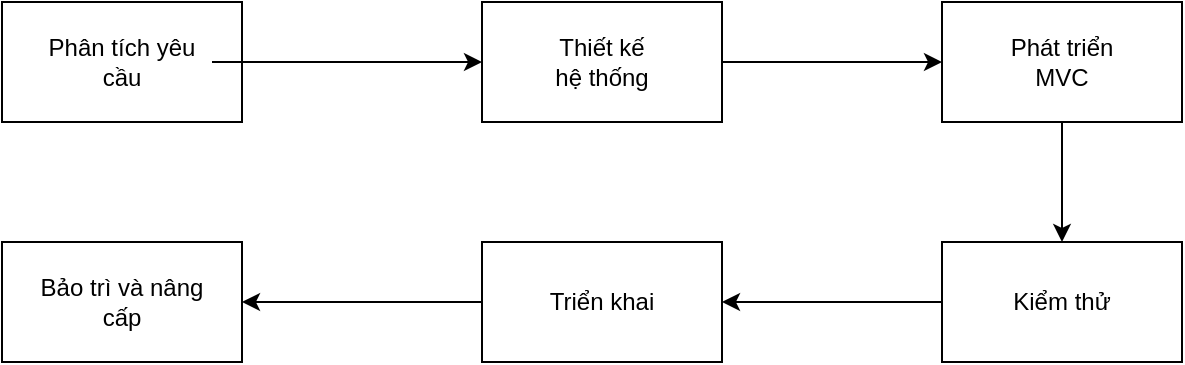 <mxfile version="27.0.6">
  <diagram name="Trang-1" id="HOVddwRZd860eQuQ6rHp">
    <mxGraphModel dx="1042" dy="527" grid="1" gridSize="10" guides="1" tooltips="1" connect="1" arrows="1" fold="1" page="1" pageScale="1" pageWidth="827" pageHeight="1169" math="0" shadow="0">
      <root>
        <mxCell id="0" />
        <mxCell id="1" parent="0" />
        <mxCell id="-dFCY_qEN_BsIYsLtPye-1" value="" style="rounded=0;whiteSpace=wrap;html=1;" parent="1" vertex="1">
          <mxGeometry x="120" y="80" width="120" height="60" as="geometry" />
        </mxCell>
        <mxCell id="-dFCY_qEN_BsIYsLtPye-15" style="edgeStyle=orthogonalEdgeStyle;rounded=0;orthogonalLoop=1;jettySize=auto;html=1;entryX=0.5;entryY=0;entryDx=0;entryDy=0;" parent="1" source="-dFCY_qEN_BsIYsLtPye-2" target="-dFCY_qEN_BsIYsLtPye-6" edge="1">
          <mxGeometry relative="1" as="geometry" />
        </mxCell>
        <mxCell id="-dFCY_qEN_BsIYsLtPye-2" value="" style="rounded=0;whiteSpace=wrap;html=1;" parent="1" vertex="1">
          <mxGeometry x="590" y="80" width="120" height="60" as="geometry" />
        </mxCell>
        <mxCell id="-dFCY_qEN_BsIYsLtPye-14" style="edgeStyle=orthogonalEdgeStyle;rounded=0;orthogonalLoop=1;jettySize=auto;html=1;entryX=0;entryY=0.5;entryDx=0;entryDy=0;" parent="1" source="-dFCY_qEN_BsIYsLtPye-3" target="-dFCY_qEN_BsIYsLtPye-2" edge="1">
          <mxGeometry relative="1" as="geometry" />
        </mxCell>
        <mxCell id="-dFCY_qEN_BsIYsLtPye-3" value="" style="rounded=0;whiteSpace=wrap;html=1;" parent="1" vertex="1">
          <mxGeometry x="360" y="80" width="120" height="60" as="geometry" />
        </mxCell>
        <mxCell id="-dFCY_qEN_BsIYsLtPye-4" value="" style="rounded=0;whiteSpace=wrap;html=1;" parent="1" vertex="1">
          <mxGeometry x="120" y="200" width="120" height="60" as="geometry" />
        </mxCell>
        <mxCell id="-dFCY_qEN_BsIYsLtPye-17" style="edgeStyle=orthogonalEdgeStyle;rounded=0;orthogonalLoop=1;jettySize=auto;html=1;entryX=1;entryY=0.5;entryDx=0;entryDy=0;" parent="1" source="-dFCY_qEN_BsIYsLtPye-5" target="-dFCY_qEN_BsIYsLtPye-4" edge="1">
          <mxGeometry relative="1" as="geometry" />
        </mxCell>
        <mxCell id="-dFCY_qEN_BsIYsLtPye-5" value="" style="rounded=0;whiteSpace=wrap;html=1;" parent="1" vertex="1">
          <mxGeometry x="360" y="200" width="120" height="60" as="geometry" />
        </mxCell>
        <mxCell id="-dFCY_qEN_BsIYsLtPye-16" style="edgeStyle=orthogonalEdgeStyle;rounded=0;orthogonalLoop=1;jettySize=auto;html=1;entryX=1;entryY=0.5;entryDx=0;entryDy=0;" parent="1" source="-dFCY_qEN_BsIYsLtPye-6" target="-dFCY_qEN_BsIYsLtPye-5" edge="1">
          <mxGeometry relative="1" as="geometry" />
        </mxCell>
        <mxCell id="-dFCY_qEN_BsIYsLtPye-6" value="" style="rounded=0;whiteSpace=wrap;html=1;" parent="1" vertex="1">
          <mxGeometry x="590" y="200" width="120" height="60" as="geometry" />
        </mxCell>
        <mxCell id="-dFCY_qEN_BsIYsLtPye-13" style="edgeStyle=orthogonalEdgeStyle;rounded=0;orthogonalLoop=1;jettySize=auto;html=1;entryX=0;entryY=0.5;entryDx=0;entryDy=0;" parent="1" source="-dFCY_qEN_BsIYsLtPye-7" target="-dFCY_qEN_BsIYsLtPye-3" edge="1">
          <mxGeometry relative="1" as="geometry" />
        </mxCell>
        <mxCell id="-dFCY_qEN_BsIYsLtPye-7" value="Phân tích yêu cầu" style="text;html=1;align=center;verticalAlign=middle;whiteSpace=wrap;rounded=0;" parent="1" vertex="1">
          <mxGeometry x="135" y="95" width="90" height="30" as="geometry" />
        </mxCell>
        <mxCell id="-dFCY_qEN_BsIYsLtPye-8" value="Thiết kế hệ thống" style="text;html=1;align=center;verticalAlign=middle;whiteSpace=wrap;rounded=0;" parent="1" vertex="1">
          <mxGeometry x="390" y="95" width="60" height="30" as="geometry" />
        </mxCell>
        <mxCell id="-dFCY_qEN_BsIYsLtPye-9" value="Phát triển MVC" style="text;html=1;align=center;verticalAlign=middle;whiteSpace=wrap;rounded=0;" parent="1" vertex="1">
          <mxGeometry x="620" y="95" width="60" height="30" as="geometry" />
        </mxCell>
        <mxCell id="-dFCY_qEN_BsIYsLtPye-10" value="Kiểm thử" style="text;html=1;align=center;verticalAlign=middle;whiteSpace=wrap;rounded=0;" parent="1" vertex="1">
          <mxGeometry x="620" y="215" width="60" height="30" as="geometry" />
        </mxCell>
        <mxCell id="-dFCY_qEN_BsIYsLtPye-11" value="Triển khai" style="text;html=1;align=center;verticalAlign=middle;whiteSpace=wrap;rounded=0;" parent="1" vertex="1">
          <mxGeometry x="390" y="215" width="60" height="30" as="geometry" />
        </mxCell>
        <mxCell id="-dFCY_qEN_BsIYsLtPye-12" value="Bảo trì và nâng cấp" style="text;html=1;align=center;verticalAlign=middle;whiteSpace=wrap;rounded=0;" parent="1" vertex="1">
          <mxGeometry x="130" y="215" width="100" height="30" as="geometry" />
        </mxCell>
      </root>
    </mxGraphModel>
  </diagram>
</mxfile>
